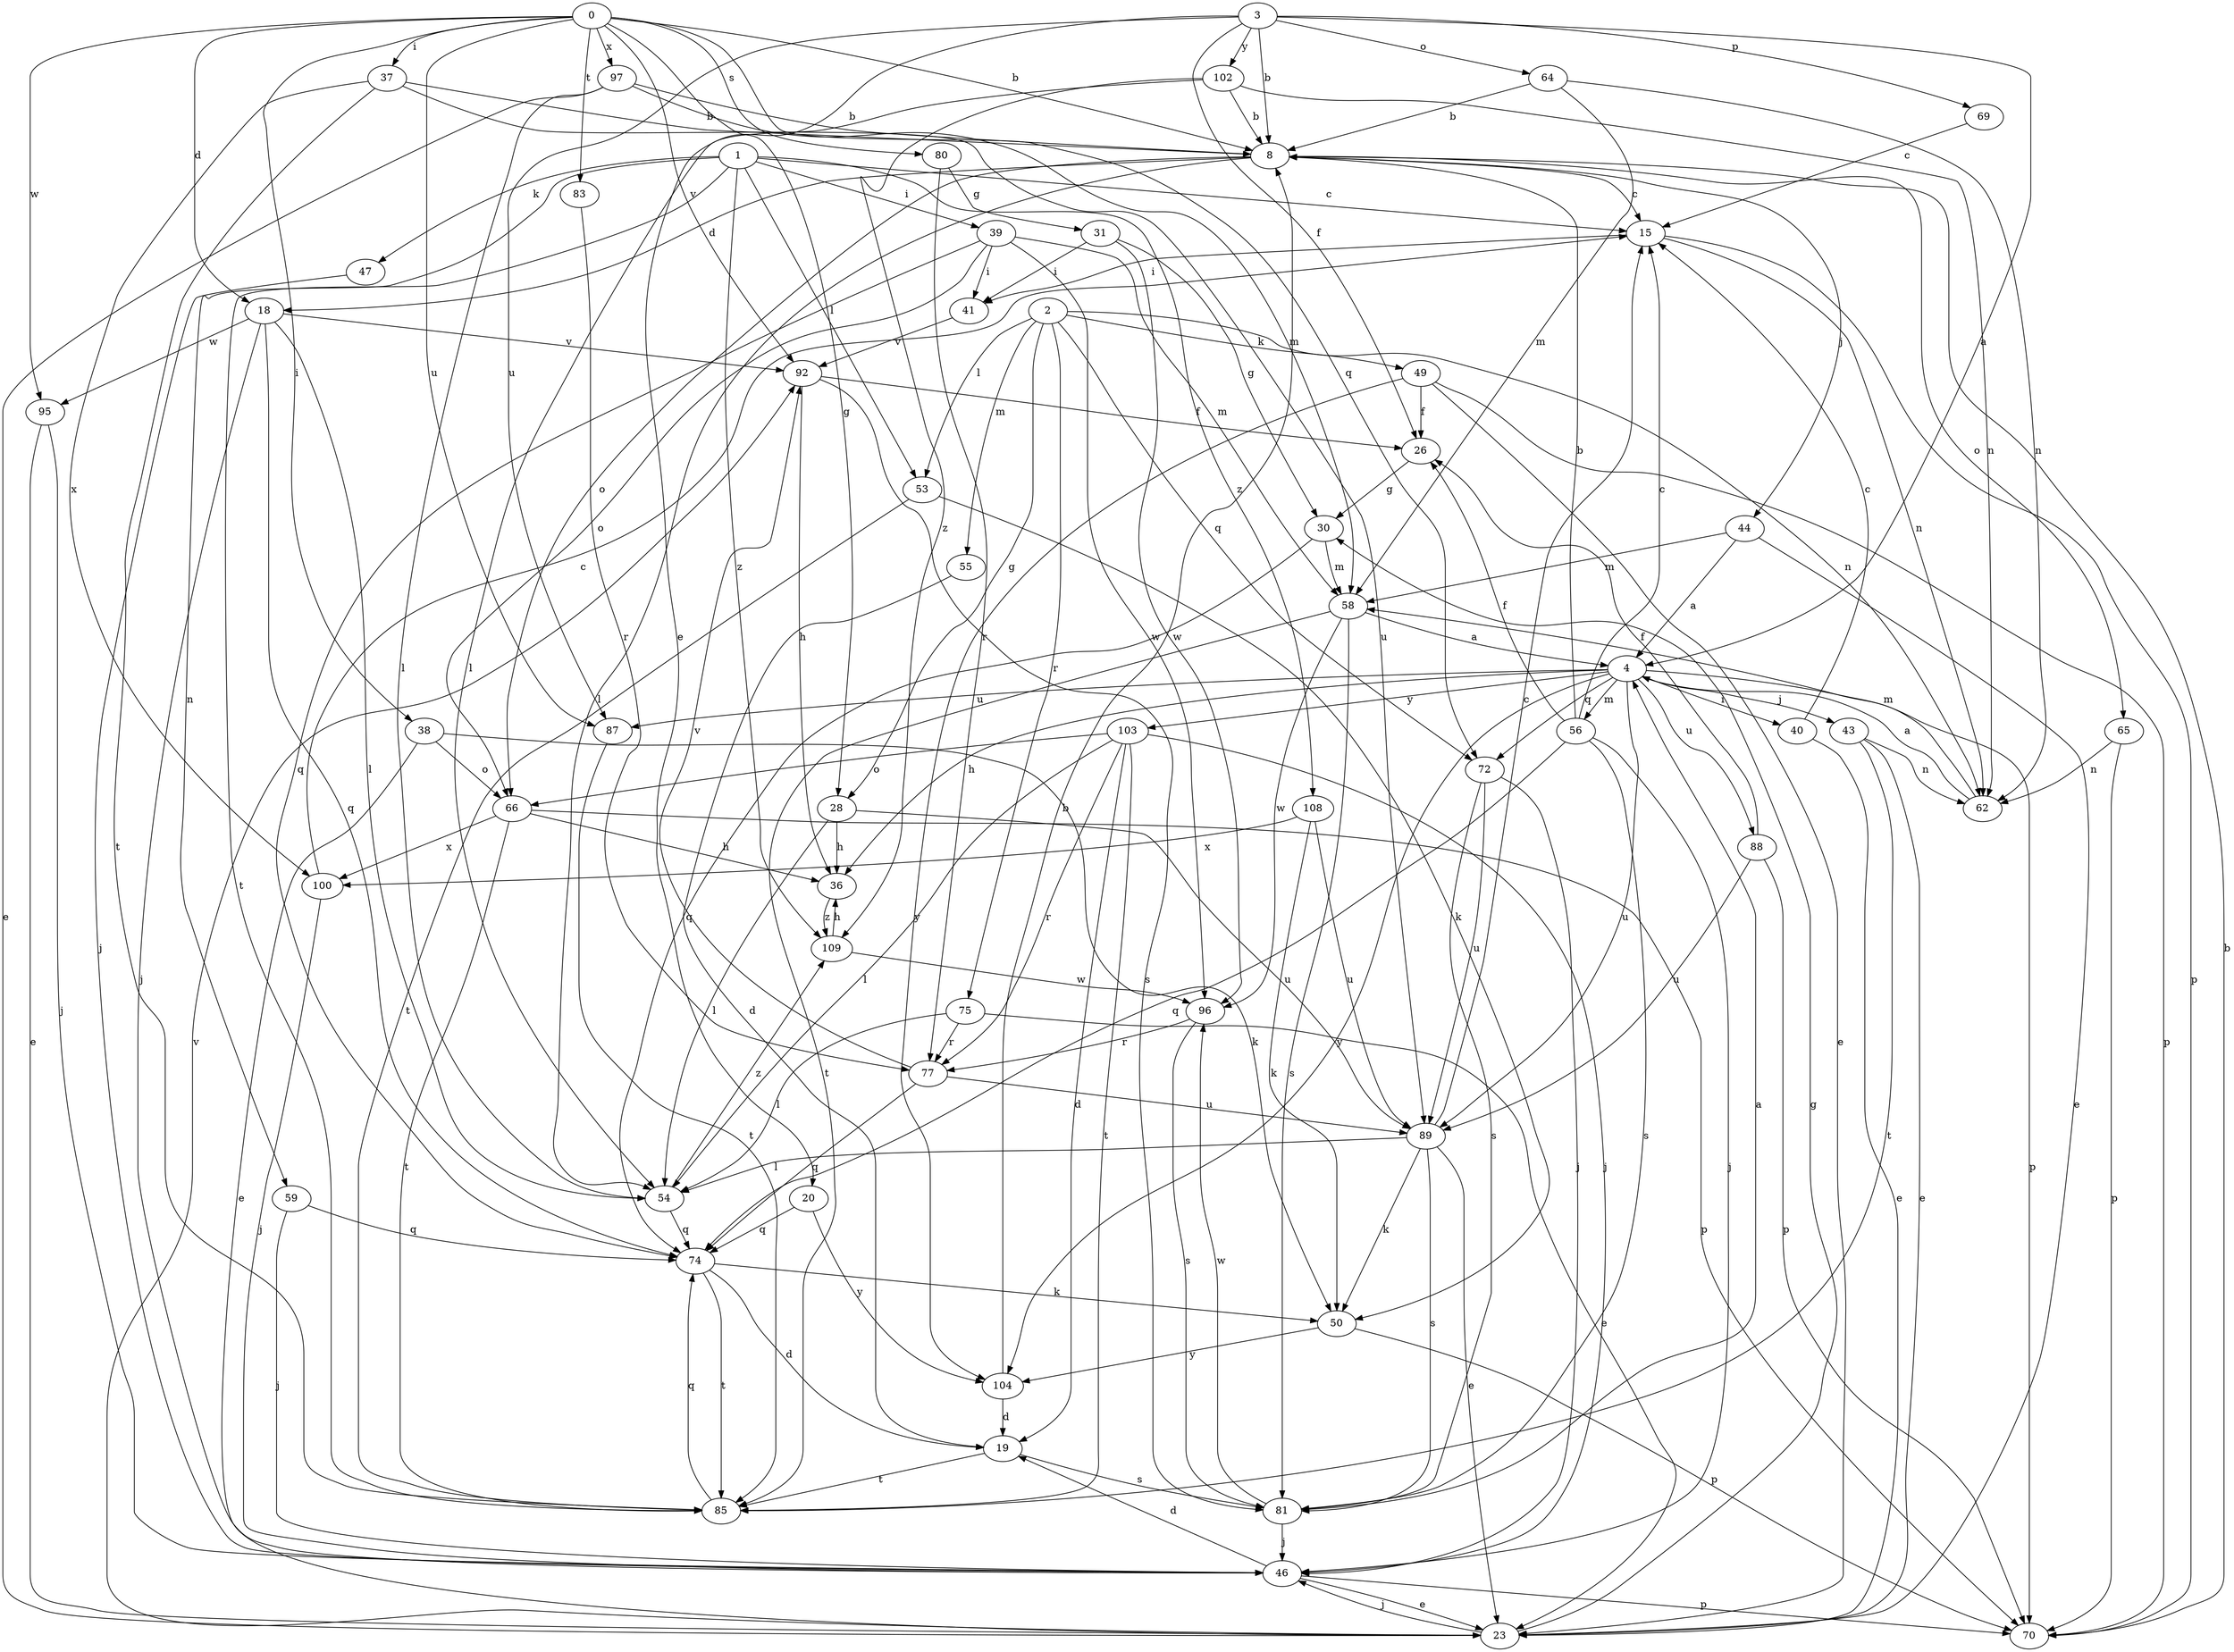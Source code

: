 strict digraph  {
0;
1;
2;
3;
4;
8;
15;
18;
19;
20;
23;
26;
28;
30;
31;
36;
37;
38;
39;
40;
41;
43;
44;
46;
47;
49;
50;
53;
54;
55;
56;
58;
59;
62;
64;
65;
66;
69;
70;
72;
74;
75;
77;
80;
81;
83;
85;
87;
88;
89;
92;
95;
96;
97;
100;
102;
103;
104;
108;
109;
0 -> 8  [label=b];
0 -> 18  [label=d];
0 -> 28  [label=g];
0 -> 37  [label=i];
0 -> 38  [label=i];
0 -> 72  [label=q];
0 -> 80  [label=s];
0 -> 83  [label=t];
0 -> 87  [label=u];
0 -> 92  [label=v];
0 -> 95  [label=w];
0 -> 97  [label=x];
1 -> 15  [label=c];
1 -> 39  [label=i];
1 -> 47  [label=k];
1 -> 53  [label=l];
1 -> 59  [label=n];
1 -> 85  [label=t];
1 -> 108  [label=z];
1 -> 109  [label=z];
2 -> 28  [label=g];
2 -> 49  [label=k];
2 -> 53  [label=l];
2 -> 55  [label=m];
2 -> 62  [label=n];
2 -> 72  [label=q];
2 -> 75  [label=r];
3 -> 4  [label=a];
3 -> 8  [label=b];
3 -> 20  [label=e];
3 -> 26  [label=f];
3 -> 64  [label=o];
3 -> 69  [label=p];
3 -> 87  [label=u];
3 -> 102  [label=y];
4 -> 36  [label=h];
4 -> 40  [label=i];
4 -> 43  [label=j];
4 -> 56  [label=m];
4 -> 70  [label=p];
4 -> 72  [label=q];
4 -> 87  [label=u];
4 -> 88  [label=u];
4 -> 89  [label=u];
4 -> 103  [label=y];
4 -> 104  [label=y];
8 -> 15  [label=c];
8 -> 18  [label=d];
8 -> 44  [label=j];
8 -> 54  [label=l];
8 -> 65  [label=o];
8 -> 66  [label=o];
15 -> 41  [label=i];
15 -> 62  [label=n];
15 -> 70  [label=p];
18 -> 46  [label=j];
18 -> 54  [label=l];
18 -> 74  [label=q];
18 -> 92  [label=v];
18 -> 95  [label=w];
19 -> 81  [label=s];
19 -> 85  [label=t];
20 -> 74  [label=q];
20 -> 104  [label=y];
23 -> 30  [label=g];
23 -> 46  [label=j];
23 -> 92  [label=v];
26 -> 30  [label=g];
28 -> 36  [label=h];
28 -> 54  [label=l];
28 -> 89  [label=u];
30 -> 58  [label=m];
30 -> 74  [label=q];
31 -> 30  [label=g];
31 -> 41  [label=i];
31 -> 96  [label=w];
36 -> 109  [label=z];
37 -> 8  [label=b];
37 -> 85  [label=t];
37 -> 89  [label=u];
37 -> 100  [label=x];
38 -> 23  [label=e];
38 -> 50  [label=k];
38 -> 66  [label=o];
39 -> 41  [label=i];
39 -> 58  [label=m];
39 -> 66  [label=o];
39 -> 74  [label=q];
39 -> 96  [label=w];
40 -> 15  [label=c];
40 -> 23  [label=e];
41 -> 92  [label=v];
43 -> 23  [label=e];
43 -> 62  [label=n];
43 -> 85  [label=t];
44 -> 4  [label=a];
44 -> 23  [label=e];
44 -> 58  [label=m];
46 -> 19  [label=d];
46 -> 23  [label=e];
46 -> 70  [label=p];
47 -> 46  [label=j];
49 -> 23  [label=e];
49 -> 26  [label=f];
49 -> 70  [label=p];
49 -> 104  [label=y];
50 -> 70  [label=p];
50 -> 104  [label=y];
53 -> 50  [label=k];
53 -> 85  [label=t];
54 -> 74  [label=q];
54 -> 109  [label=z];
55 -> 19  [label=d];
56 -> 8  [label=b];
56 -> 15  [label=c];
56 -> 26  [label=f];
56 -> 46  [label=j];
56 -> 74  [label=q];
56 -> 81  [label=s];
58 -> 4  [label=a];
58 -> 81  [label=s];
58 -> 85  [label=t];
58 -> 96  [label=w];
59 -> 46  [label=j];
59 -> 74  [label=q];
62 -> 4  [label=a];
62 -> 58  [label=m];
64 -> 8  [label=b];
64 -> 58  [label=m];
64 -> 62  [label=n];
65 -> 62  [label=n];
65 -> 70  [label=p];
66 -> 36  [label=h];
66 -> 70  [label=p];
66 -> 85  [label=t];
66 -> 100  [label=x];
69 -> 15  [label=c];
70 -> 8  [label=b];
72 -> 46  [label=j];
72 -> 81  [label=s];
72 -> 89  [label=u];
74 -> 19  [label=d];
74 -> 50  [label=k];
74 -> 85  [label=t];
75 -> 23  [label=e];
75 -> 54  [label=l];
75 -> 77  [label=r];
77 -> 74  [label=q];
77 -> 89  [label=u];
77 -> 92  [label=v];
80 -> 31  [label=g];
80 -> 77  [label=r];
81 -> 4  [label=a];
81 -> 46  [label=j];
81 -> 96  [label=w];
83 -> 77  [label=r];
85 -> 74  [label=q];
87 -> 85  [label=t];
88 -> 26  [label=f];
88 -> 70  [label=p];
88 -> 89  [label=u];
89 -> 15  [label=c];
89 -> 23  [label=e];
89 -> 50  [label=k];
89 -> 54  [label=l];
89 -> 81  [label=s];
92 -> 26  [label=f];
92 -> 36  [label=h];
92 -> 81  [label=s];
95 -> 23  [label=e];
95 -> 46  [label=j];
96 -> 77  [label=r];
96 -> 81  [label=s];
97 -> 8  [label=b];
97 -> 23  [label=e];
97 -> 54  [label=l];
97 -> 58  [label=m];
100 -> 15  [label=c];
100 -> 46  [label=j];
102 -> 8  [label=b];
102 -> 54  [label=l];
102 -> 62  [label=n];
102 -> 109  [label=z];
103 -> 19  [label=d];
103 -> 46  [label=j];
103 -> 54  [label=l];
103 -> 66  [label=o];
103 -> 77  [label=r];
103 -> 85  [label=t];
104 -> 8  [label=b];
104 -> 19  [label=d];
108 -> 50  [label=k];
108 -> 89  [label=u];
108 -> 100  [label=x];
109 -> 36  [label=h];
109 -> 96  [label=w];
}
